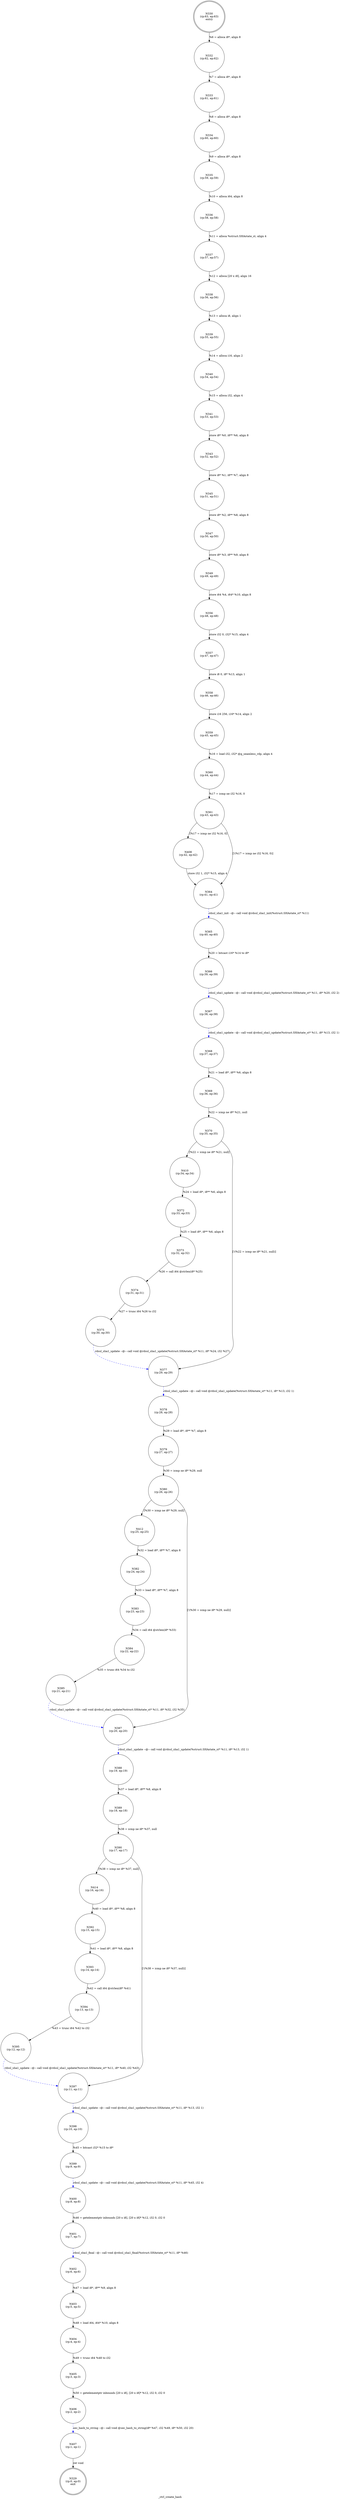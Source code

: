 digraph _ctrl_create_hash {
label="_ctrl_create_hash"
329 [label="N329\n(rp:0, ep:0)\nexit", shape="doublecircle"]
330 [label="N330\n(rp:63, ep:63)\nentry", shape="doublecircle"]
330 -> 332 [label="%6 = alloca i8*, align 8"]
332 [label="N332\n(rp:62, ep:62)", shape="circle"]
332 -> 333 [label="%7 = alloca i8*, align 8"]
333 [label="N333\n(rp:61, ep:61)", shape="circle"]
333 -> 334 [label="%8 = alloca i8*, align 8"]
334 [label="N334\n(rp:60, ep:60)", shape="circle"]
334 -> 335 [label="%9 = alloca i8*, align 8"]
335 [label="N335\n(rp:59, ep:59)", shape="circle"]
335 -> 336 [label="%10 = alloca i64, align 8"]
336 [label="N336\n(rp:58, ep:58)", shape="circle"]
336 -> 337 [label="%11 = alloca %struct.SHAstate_st, align 4"]
337 [label="N337\n(rp:57, ep:57)", shape="circle"]
337 -> 338 [label="%12 = alloca [20 x i8], align 16"]
338 [label="N338\n(rp:56, ep:56)", shape="circle"]
338 -> 339 [label="%13 = alloca i8, align 1"]
339 [label="N339\n(rp:55, ep:55)", shape="circle"]
339 -> 340 [label="%14 = alloca i16, align 2"]
340 [label="N340\n(rp:54, ep:54)", shape="circle"]
340 -> 341 [label="%15 = alloca i32, align 4"]
341 [label="N341\n(rp:53, ep:53)", shape="circle"]
341 -> 343 [label="store i8* %0, i8** %6, align 8"]
343 [label="N343\n(rp:52, ep:52)", shape="circle"]
343 -> 345 [label="store i8* %1, i8** %7, align 8"]
345 [label="N345\n(rp:51, ep:51)", shape="circle"]
345 -> 347 [label="store i8* %2, i8** %8, align 8"]
347 [label="N347\n(rp:50, ep:50)", shape="circle"]
347 -> 349 [label="store i8* %3, i8** %9, align 8"]
349 [label="N349\n(rp:49, ep:49)", shape="circle"]
349 -> 356 [label="store i64 %4, i64* %10, align 8"]
356 [label="N356\n(rp:48, ep:48)", shape="circle"]
356 -> 357 [label="store i32 0, i32* %15, align 4"]
357 [label="N357\n(rp:47, ep:47)", shape="circle"]
357 -> 358 [label="store i8 0, i8* %13, align 1"]
358 [label="N358\n(rp:46, ep:46)", shape="circle"]
358 -> 359 [label="store i16 256, i16* %14, align 2"]
359 [label="N359\n(rp:45, ep:45)", shape="circle"]
359 -> 360 [label="%16 = load i32, i32* @g_seamless_rdp, align 4"]
360 [label="N360\n(rp:44, ep:44)", shape="circle"]
360 -> 361 [label="%17 = icmp ne i32 %16, 0"]
361 [label="N361\n(rp:43, ep:43)", shape="circle"]
361 -> 408 [label="[%17 = icmp ne i32 %16, 0]"]
361 -> 364 [label="[!(%17 = icmp ne i32 %16, 0)]"]
364 [label="N364\n(rp:41, ep:41)", shape="circle"]
364 -> 365 [label="rdssl_sha1_init --@-- call void @rdssl_sha1_init(%struct.SHAstate_st* %11)", style="dashed", color="blue"]
365 [label="N365\n(rp:40, ep:40)", shape="circle"]
365 -> 366 [label="%20 = bitcast i16* %14 to i8*"]
366 [label="N366\n(rp:39, ep:39)", shape="circle"]
366 -> 367 [label="rdssl_sha1_update --@-- call void @rdssl_sha1_update(%struct.SHAstate_st* %11, i8* %20, i32 2)", style="dashed", color="blue"]
367 [label="N367\n(rp:38, ep:38)", shape="circle"]
367 -> 368 [label="rdssl_sha1_update --@-- call void @rdssl_sha1_update(%struct.SHAstate_st* %11, i8* %13, i32 1)", style="dashed", color="blue"]
368 [label="N368\n(rp:37, ep:37)", shape="circle"]
368 -> 369 [label="%21 = load i8*, i8** %6, align 8"]
369 [label="N369\n(rp:36, ep:36)", shape="circle"]
369 -> 370 [label="%22 = icmp ne i8* %21, null"]
370 [label="N370\n(rp:35, ep:35)", shape="circle"]
370 -> 410 [label="[%22 = icmp ne i8* %21, null]"]
370 -> 377 [label="[!(%22 = icmp ne i8* %21, null)]"]
372 [label="N372\n(rp:33, ep:33)", shape="circle"]
372 -> 373 [label="%25 = load i8*, i8** %6, align 8"]
373 [label="N373\n(rp:32, ep:32)", shape="circle"]
373 -> 374 [label="%26 = call i64 @strlen(i8* %25)"]
374 [label="N374\n(rp:31, ep:31)", shape="circle"]
374 -> 375 [label="%27 = trunc i64 %26 to i32"]
375 [label="N375\n(rp:30, ep:30)", shape="circle"]
375 -> 377 [label="rdssl_sha1_update --@-- call void @rdssl_sha1_update(%struct.SHAstate_st* %11, i8* %24, i32 %27)", style="dashed", color="blue"]
377 [label="N377\n(rp:29, ep:29)", shape="circle"]
377 -> 378 [label="rdssl_sha1_update --@-- call void @rdssl_sha1_update(%struct.SHAstate_st* %11, i8* %13, i32 1)", style="dashed", color="blue"]
378 [label="N378\n(rp:28, ep:28)", shape="circle"]
378 -> 379 [label="%29 = load i8*, i8** %7, align 8"]
379 [label="N379\n(rp:27, ep:27)", shape="circle"]
379 -> 380 [label="%30 = icmp ne i8* %29, null"]
380 [label="N380\n(rp:26, ep:26)", shape="circle"]
380 -> 412 [label="[%30 = icmp ne i8* %29, null]"]
380 -> 387 [label="[!(%30 = icmp ne i8* %29, null)]"]
382 [label="N382\n(rp:24, ep:24)", shape="circle"]
382 -> 383 [label="%33 = load i8*, i8** %7, align 8"]
383 [label="N383\n(rp:23, ep:23)", shape="circle"]
383 -> 384 [label="%34 = call i64 @strlen(i8* %33)"]
384 [label="N384\n(rp:22, ep:22)", shape="circle"]
384 -> 385 [label="%35 = trunc i64 %34 to i32"]
385 [label="N385\n(rp:21, ep:21)", shape="circle"]
385 -> 387 [label="rdssl_sha1_update --@-- call void @rdssl_sha1_update(%struct.SHAstate_st* %11, i8* %32, i32 %35)", style="dashed", color="blue"]
387 [label="N387\n(rp:20, ep:20)", shape="circle"]
387 -> 388 [label="rdssl_sha1_update --@-- call void @rdssl_sha1_update(%struct.SHAstate_st* %11, i8* %13, i32 1)", style="dashed", color="blue"]
388 [label="N388\n(rp:19, ep:19)", shape="circle"]
388 -> 389 [label="%37 = load i8*, i8** %8, align 8"]
389 [label="N389\n(rp:18, ep:18)", shape="circle"]
389 -> 390 [label="%38 = icmp ne i8* %37, null"]
390 [label="N390\n(rp:17, ep:17)", shape="circle"]
390 -> 414 [label="[%38 = icmp ne i8* %37, null]"]
390 -> 397 [label="[!(%38 = icmp ne i8* %37, null)]"]
392 [label="N392\n(rp:15, ep:15)", shape="circle"]
392 -> 393 [label="%41 = load i8*, i8** %8, align 8"]
393 [label="N393\n(rp:14, ep:14)", shape="circle"]
393 -> 394 [label="%42 = call i64 @strlen(i8* %41)"]
394 [label="N394\n(rp:13, ep:13)", shape="circle"]
394 -> 395 [label="%43 = trunc i64 %42 to i32"]
395 [label="N395\n(rp:12, ep:12)", shape="circle"]
395 -> 397 [label="rdssl_sha1_update --@-- call void @rdssl_sha1_update(%struct.SHAstate_st* %11, i8* %40, i32 %43)", style="dashed", color="blue"]
397 [label="N397\n(rp:11, ep:11)", shape="circle"]
397 -> 398 [label="rdssl_sha1_update --@-- call void @rdssl_sha1_update(%struct.SHAstate_st* %11, i8* %13, i32 1)", style="dashed", color="blue"]
398 [label="N398\n(rp:10, ep:10)", shape="circle"]
398 -> 399 [label="%45 = bitcast i32* %15 to i8*"]
399 [label="N399\n(rp:9, ep:9)", shape="circle"]
399 -> 400 [label="rdssl_sha1_update --@-- call void @rdssl_sha1_update(%struct.SHAstate_st* %11, i8* %45, i32 4)", style="dashed", color="blue"]
400 [label="N400\n(rp:8, ep:8)", shape="circle"]
400 -> 401 [label="%46 = getelementptr inbounds [20 x i8], [20 x i8]* %12, i32 0, i32 0"]
401 [label="N401\n(rp:7, ep:7)", shape="circle"]
401 -> 402 [label="rdssl_sha1_final --@-- call void @rdssl_sha1_final(%struct.SHAstate_st* %11, i8* %46)", style="dashed", color="blue"]
402 [label="N402\n(rp:6, ep:6)", shape="circle"]
402 -> 403 [label="%47 = load i8*, i8** %9, align 8"]
403 [label="N403\n(rp:5, ep:5)", shape="circle"]
403 -> 404 [label="%48 = load i64, i64* %10, align 8"]
404 [label="N404\n(rp:4, ep:4)", shape="circle"]
404 -> 405 [label="%49 = trunc i64 %48 to i32"]
405 [label="N405\n(rp:3, ep:3)", shape="circle"]
405 -> 406 [label="%50 = getelementptr inbounds [20 x i8], [20 x i8]* %12, i32 0, i32 0"]
406 [label="N406\n(rp:2, ep:2)", shape="circle"]
406 -> 407 [label="sec_hash_to_string --@-- call void @sec_hash_to_string(i8* %47, i32 %49, i8* %50, i32 20)", style="dashed", color="blue"]
407 [label="N407\n(rp:1, ep:1)", shape="circle"]
407 -> 329 [label="ret void"]
408 [label="N408\n(rp:42, ep:42)", shape="circle"]
408 -> 364 [label="store i32 1, i32* %15, align 4"]
410 [label="N410\n(rp:34, ep:34)", shape="circle"]
410 -> 372 [label="%24 = load i8*, i8** %6, align 8"]
412 [label="N412\n(rp:25, ep:25)", shape="circle"]
412 -> 382 [label="%32 = load i8*, i8** %7, align 8"]
414 [label="N414\n(rp:16, ep:16)", shape="circle"]
414 -> 392 [label="%40 = load i8*, i8** %8, align 8"]
}
